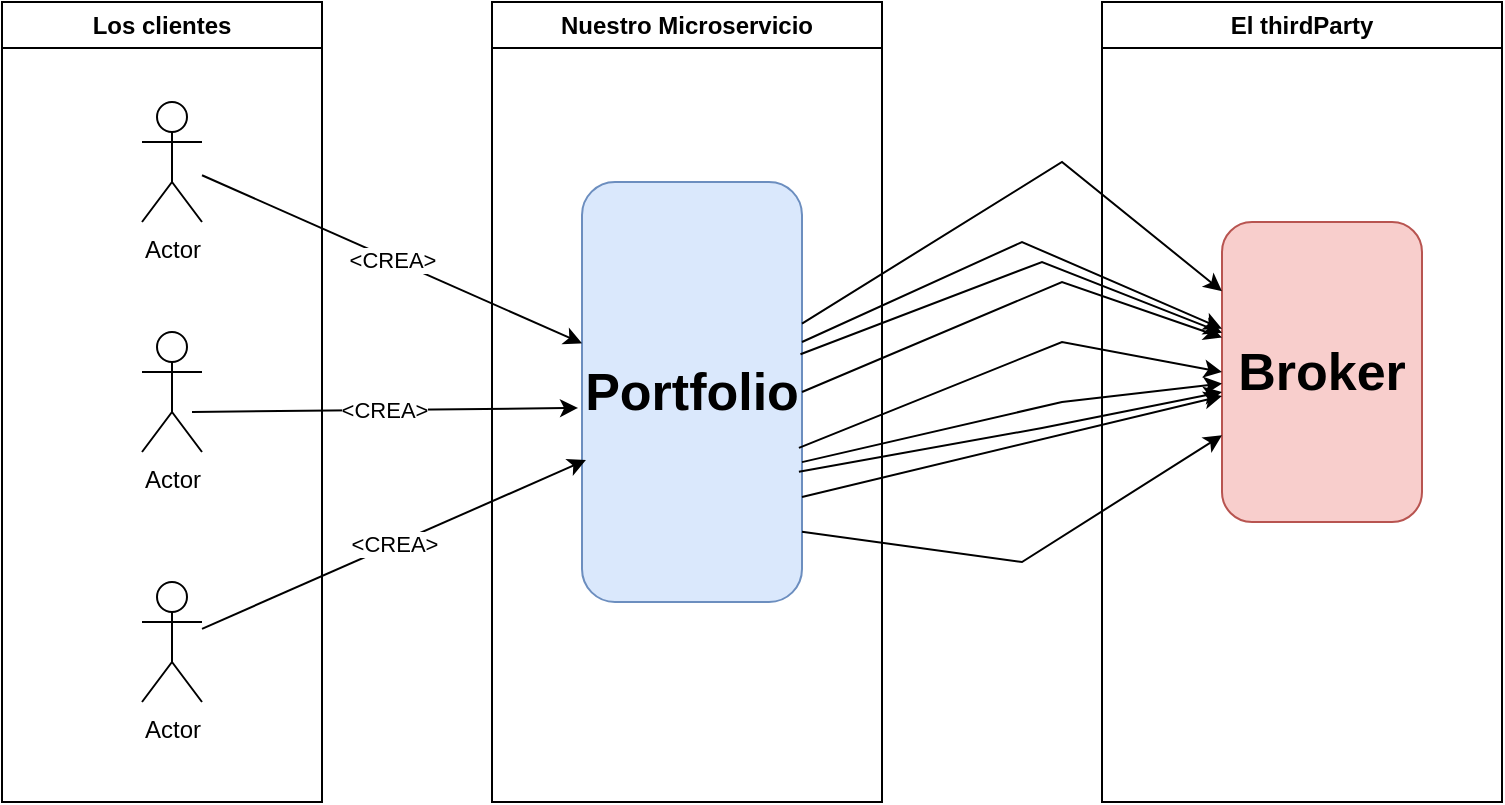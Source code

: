 <mxfile version="22.1.2" type="device">
  <diagram name="Página-1" id="-BigBgq8LhHNM7Cr0aPP">
    <mxGraphModel dx="750" dy="370" grid="1" gridSize="10" guides="1" tooltips="1" connect="1" arrows="1" fold="1" page="1" pageScale="1" pageWidth="827" pageHeight="1169" background="#ffffff" math="0" shadow="0">
      <root>
        <mxCell id="0" />
        <mxCell id="1" parent="0" />
        <mxCell id="SlP-TSi3xt0uaVFerMeo-3" value="Actor" style="shape=umlActor;verticalLabelPosition=bottom;verticalAlign=top;html=1;outlineConnect=0;" parent="1" vertex="1">
          <mxGeometry x="110" y="225" width="30" height="60" as="geometry" />
        </mxCell>
        <mxCell id="SlP-TSi3xt0uaVFerMeo-13" value="&lt;b&gt;&lt;font style=&quot;font-size: 26px;&quot;&gt;Portfolio&lt;/font&gt;&lt;/b&gt;" style="rounded=1;whiteSpace=wrap;html=1;fillColor=#dae8fc;strokeColor=#6c8ebf;" parent="1" vertex="1">
          <mxGeometry x="330" y="150" width="110" height="210" as="geometry" />
        </mxCell>
        <mxCell id="SlP-TSi3xt0uaVFerMeo-14" value="&lt;span style=&quot;font-size: 26px;&quot;&gt;&lt;b&gt;Broker&lt;/b&gt;&lt;/span&gt;" style="rounded=1;whiteSpace=wrap;html=1;fillColor=#f8cecc;strokeColor=#b85450;" parent="1" vertex="1">
          <mxGeometry x="650" y="170" width="100" height="150" as="geometry" />
        </mxCell>
        <mxCell id="SlP-TSi3xt0uaVFerMeo-15" value="&amp;lt;CREA&amp;gt;" style="endArrow=classic;html=1;rounded=0;" parent="1" source="K5J7y3DNPG-U4RtveCts-4" target="SlP-TSi3xt0uaVFerMeo-13" edge="1">
          <mxGeometry width="50" height="50" relative="1" as="geometry">
            <mxPoint x="180" y="207.931" as="sourcePoint" />
            <mxPoint x="440" y="290" as="targetPoint" />
            <Array as="points" />
          </mxGeometry>
        </mxCell>
        <mxCell id="SlP-TSi3xt0uaVFerMeo-20" value="" style="endArrow=classic;html=1;rounded=0;" parent="1" source="SlP-TSi3xt0uaVFerMeo-13" target="SlP-TSi3xt0uaVFerMeo-14" edge="1">
          <mxGeometry width="50" height="50" relative="1" as="geometry">
            <mxPoint x="390" y="340" as="sourcePoint" />
            <mxPoint x="440" y="290" as="targetPoint" />
            <Array as="points">
              <mxPoint x="570" y="140" />
            </Array>
          </mxGeometry>
        </mxCell>
        <mxCell id="SlP-TSi3xt0uaVFerMeo-21" value="" style="endArrow=classic;html=1;rounded=0;" parent="1" source="SlP-TSi3xt0uaVFerMeo-13" target="SlP-TSi3xt0uaVFerMeo-14" edge="1">
          <mxGeometry width="50" height="50" relative="1" as="geometry">
            <mxPoint x="480" y="223" as="sourcePoint" />
            <mxPoint x="620" y="223" as="targetPoint" />
            <Array as="points">
              <mxPoint x="550" y="180" />
            </Array>
          </mxGeometry>
        </mxCell>
        <mxCell id="SlP-TSi3xt0uaVFerMeo-22" value="" style="endArrow=classic;html=1;rounded=0;exitX=0.993;exitY=0.41;exitDx=0;exitDy=0;exitPerimeter=0;" parent="1" source="SlP-TSi3xt0uaVFerMeo-13" target="SlP-TSi3xt0uaVFerMeo-14" edge="1">
          <mxGeometry width="50" height="50" relative="1" as="geometry">
            <mxPoint x="490" y="233" as="sourcePoint" />
            <mxPoint x="630" y="233" as="targetPoint" />
            <Array as="points">
              <mxPoint x="560" y="190" />
            </Array>
          </mxGeometry>
        </mxCell>
        <mxCell id="SlP-TSi3xt0uaVFerMeo-23" value="" style="endArrow=classic;html=1;rounded=0;exitX=1;exitY=0.5;exitDx=0;exitDy=0;" parent="1" source="SlP-TSi3xt0uaVFerMeo-13" target="SlP-TSi3xt0uaVFerMeo-14" edge="1">
          <mxGeometry width="50" height="50" relative="1" as="geometry">
            <mxPoint x="500" y="243" as="sourcePoint" />
            <mxPoint x="640" y="243" as="targetPoint" />
            <Array as="points">
              <mxPoint x="570" y="200" />
            </Array>
          </mxGeometry>
        </mxCell>
        <mxCell id="SlP-TSi3xt0uaVFerMeo-24" value="" style="endArrow=classic;html=1;rounded=0;exitX=0.986;exitY=0.633;exitDx=0;exitDy=0;exitPerimeter=0;entryX=0;entryY=0.5;entryDx=0;entryDy=0;" parent="1" source="SlP-TSi3xt0uaVFerMeo-13" target="SlP-TSi3xt0uaVFerMeo-14" edge="1">
          <mxGeometry width="50" height="50" relative="1" as="geometry">
            <mxPoint x="510" y="253" as="sourcePoint" />
            <mxPoint x="650" y="253" as="targetPoint" />
            <Array as="points">
              <mxPoint x="570" y="230" />
            </Array>
          </mxGeometry>
        </mxCell>
        <mxCell id="SlP-TSi3xt0uaVFerMeo-25" value="" style="endArrow=classic;html=1;rounded=0;exitX=1;exitY=0.667;exitDx=0;exitDy=0;exitPerimeter=0;" parent="1" source="SlP-TSi3xt0uaVFerMeo-13" target="SlP-TSi3xt0uaVFerMeo-14" edge="1">
          <mxGeometry width="50" height="50" relative="1" as="geometry">
            <mxPoint x="520" y="263" as="sourcePoint" />
            <mxPoint x="660" y="263" as="targetPoint" />
            <Array as="points">
              <mxPoint x="570" y="260" />
            </Array>
          </mxGeometry>
        </mxCell>
        <mxCell id="SlP-TSi3xt0uaVFerMeo-26" value="" style="endArrow=classic;html=1;rounded=0;exitX=0.986;exitY=0.69;exitDx=0;exitDy=0;exitPerimeter=0;" parent="1" source="SlP-TSi3xt0uaVFerMeo-13" target="SlP-TSi3xt0uaVFerMeo-14" edge="1">
          <mxGeometry width="50" height="50" relative="1" as="geometry">
            <mxPoint x="530" y="273" as="sourcePoint" />
            <mxPoint x="670" y="273" as="targetPoint" />
            <Array as="points">
              <mxPoint x="560" y="273" />
            </Array>
          </mxGeometry>
        </mxCell>
        <mxCell id="SlP-TSi3xt0uaVFerMeo-27" value="" style="endArrow=classic;html=1;rounded=0;exitX=1;exitY=0.75;exitDx=0;exitDy=0;" parent="1" source="SlP-TSi3xt0uaVFerMeo-13" target="SlP-TSi3xt0uaVFerMeo-14" edge="1">
          <mxGeometry width="50" height="50" relative="1" as="geometry">
            <mxPoint x="540" y="283" as="sourcePoint" />
            <mxPoint x="680" y="283" as="targetPoint" />
            <Array as="points" />
          </mxGeometry>
        </mxCell>
        <mxCell id="SlP-TSi3xt0uaVFerMeo-28" value="" style="endArrow=classic;html=1;rounded=0;exitX=1;exitY=0.833;exitDx=0;exitDy=0;exitPerimeter=0;" parent="1" source="SlP-TSi3xt0uaVFerMeo-13" target="SlP-TSi3xt0uaVFerMeo-14" edge="1">
          <mxGeometry width="50" height="50" relative="1" as="geometry">
            <mxPoint x="550" y="293" as="sourcePoint" />
            <mxPoint x="690" y="293" as="targetPoint" />
            <Array as="points">
              <mxPoint x="550" y="340" />
            </Array>
          </mxGeometry>
        </mxCell>
        <mxCell id="K5J7y3DNPG-U4RtveCts-3" value="Actor" style="shape=umlActor;verticalLabelPosition=bottom;verticalAlign=top;html=1;outlineConnect=0;" vertex="1" parent="1">
          <mxGeometry x="110" y="350" width="30" height="60" as="geometry" />
        </mxCell>
        <mxCell id="K5J7y3DNPG-U4RtveCts-4" value="Actor" style="shape=umlActor;verticalLabelPosition=bottom;verticalAlign=top;html=1;outlineConnect=0;" vertex="1" parent="1">
          <mxGeometry x="110" y="110" width="30" height="60" as="geometry" />
        </mxCell>
        <mxCell id="K5J7y3DNPG-U4RtveCts-5" value="&amp;lt;CREA&amp;gt;" style="endArrow=classic;html=1;rounded=0;exitX=0.5;exitY=0.5;exitDx=0;exitDy=0;exitPerimeter=0;entryX=-0.018;entryY=0.538;entryDx=0;entryDy=0;entryPerimeter=0;" edge="1" parent="1" target="SlP-TSi3xt0uaVFerMeo-13">
          <mxGeometry width="50" height="50" relative="1" as="geometry">
            <mxPoint x="135" y="265" as="sourcePoint" />
            <mxPoint x="340" y="265" as="targetPoint" />
            <Array as="points" />
          </mxGeometry>
        </mxCell>
        <mxCell id="K5J7y3DNPG-U4RtveCts-6" value="&amp;lt;CREA&amp;gt;" style="endArrow=classic;html=1;rounded=0;entryX=0.018;entryY=0.662;entryDx=0;entryDy=0;entryPerimeter=0;" edge="1" parent="1" source="K5J7y3DNPG-U4RtveCts-3" target="SlP-TSi3xt0uaVFerMeo-13">
          <mxGeometry width="50" height="50" relative="1" as="geometry">
            <mxPoint x="145" y="275" as="sourcePoint" />
            <mxPoint x="350" y="275" as="targetPoint" />
            <Array as="points" />
          </mxGeometry>
        </mxCell>
        <mxCell id="K5J7y3DNPG-U4RtveCts-11" value="Los clientes" style="swimlane;whiteSpace=wrap;html=1;" vertex="1" parent="1">
          <mxGeometry x="40" y="60" width="160" height="400" as="geometry" />
        </mxCell>
        <mxCell id="K5J7y3DNPG-U4RtveCts-12" value="Nuestro Microservicio" style="swimlane;whiteSpace=wrap;html=1;" vertex="1" parent="1">
          <mxGeometry x="285" y="60" width="195" height="400" as="geometry" />
        </mxCell>
        <mxCell id="K5J7y3DNPG-U4RtveCts-13" value="El thirdParty" style="swimlane;whiteSpace=wrap;html=1;" vertex="1" parent="1">
          <mxGeometry x="590" y="60" width="200" height="400" as="geometry" />
        </mxCell>
      </root>
    </mxGraphModel>
  </diagram>
</mxfile>
